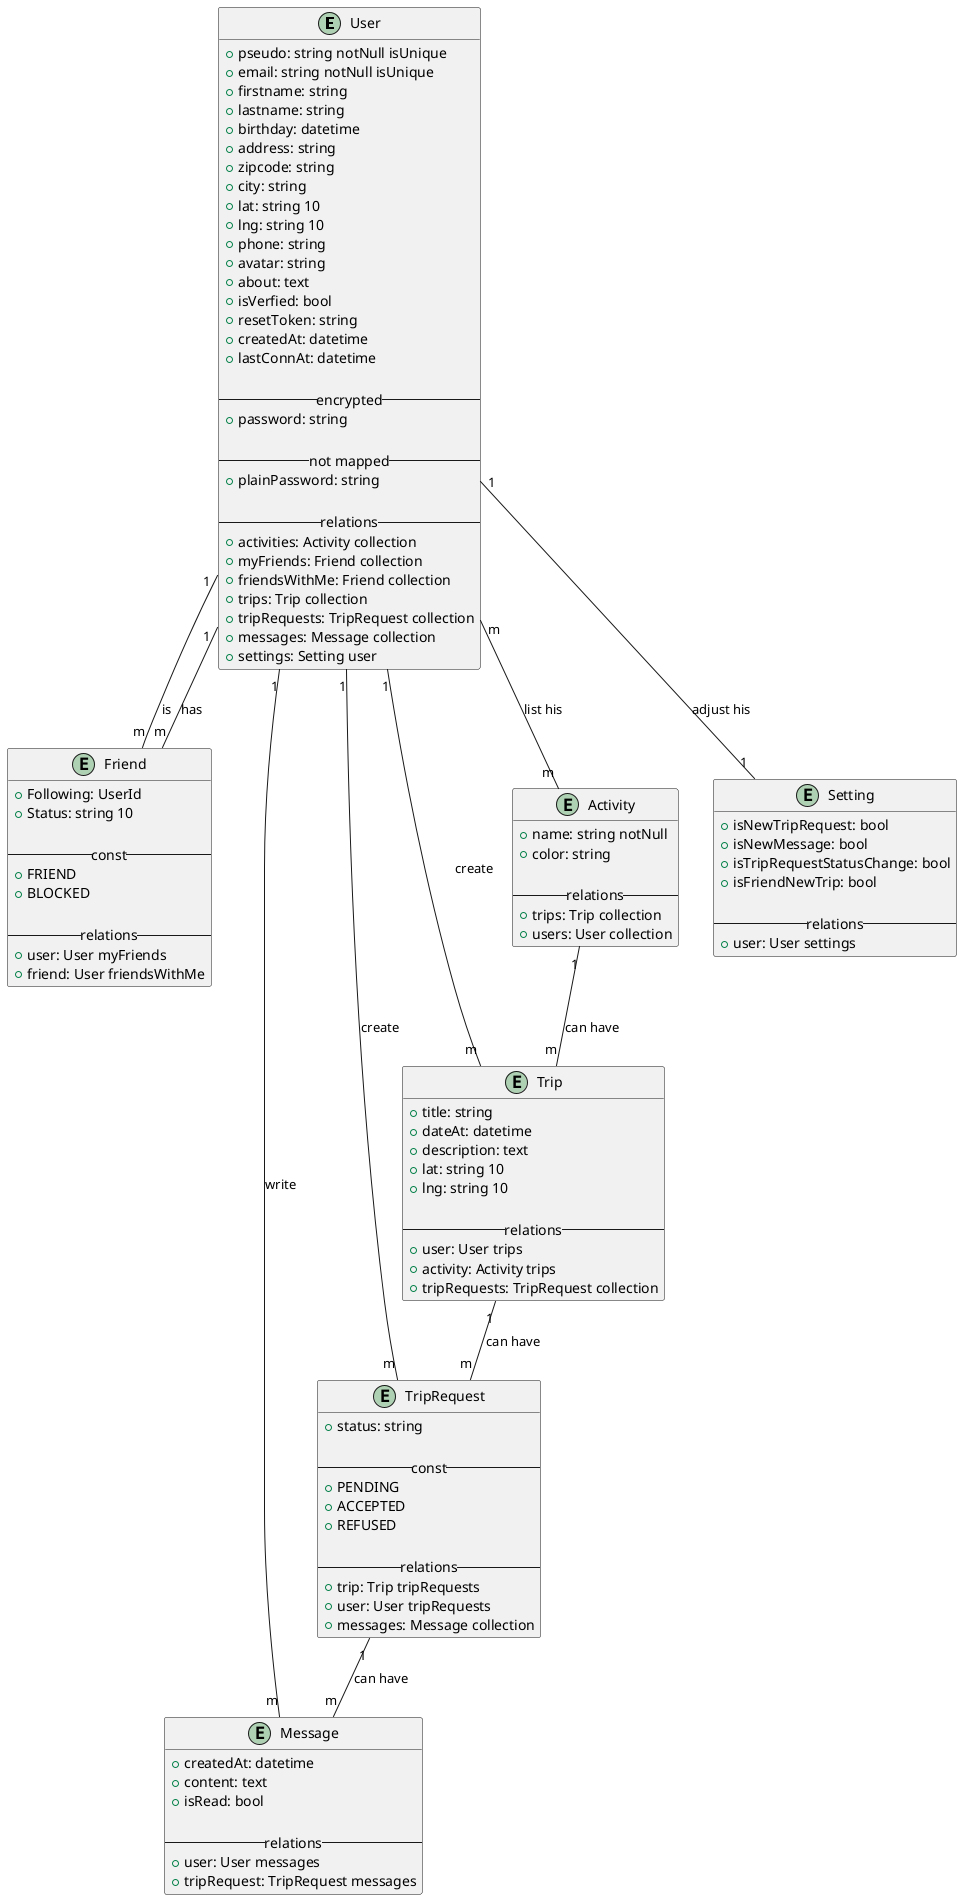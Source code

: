 @startuml entities

entity User {
  + pseudo: string notNull isUnique
  + email: string notNull isUnique
  + firstname: string 
  + lastname: string
  + birthday: datetime
  + address: string
  + zipcode: string
  + city: string
  + lat: string 10
  + lng: string 10
  + phone: string 
  + avatar: string
  + about: text
  + isVerfied: bool
  + resetToken: string
  + createdAt: datetime
  + lastConnAt: datetime

  -- encrypted --
  + password: string
    
  -- not mapped --
  + plainPassword: string
  
  -- relations --
  + activities: Activity collection
  + myFriends: Friend collection 
  + friendsWithMe: Friend collection 
  + trips: Trip collection 
  + tripRequests: TripRequest collection
  + messages: Message collection
  + settings: Setting user
}

entity Friend {
  + Following: UserId
  + Status: string 10
  
  -- const --
  + FRIEND
  + BLOCKED
  
  -- relations --
  + user: User myFriends
  + friend: User friendsWithMe
}

entity Trip {
  + title: string
  + dateAt: datetime
  + description: text
  + lat: string 10
  + lng: string 10
  
  -- relations --
  + user: User trips
  + activity: Activity trips
  + tripRequests: TripRequest collection
}

entity Message {
  + createdAt: datetime
  + content: text
  + isRead: bool
  
  -- relations --
  + user: User messages
  + tripRequest: TripRequest messages
}

entity Activity {
  + name: string notNull
  + color: string
  
  -- relations --
  + trips: Trip collection
  + users: User collection
}

entity TripRequest {
  + status: string
  
  -- const --
  + PENDING
  + ACCEPTED
  + REFUSED
        
  -- relations --
  + trip: Trip tripRequests
  + user: User tripRequests
  + messages: Message collection
}

entity Setting {
  + isNewTripRequest: bool
  + isNewMessage: bool
  + isTripRequestStatusChange: bool
  + isFriendNewTrip: bool
  
  -- relations --
  + user: User settings
}

User        "1" -- "m"      Friend : has
User        "1" -- "m"      Friend : is
User        "1" -- "m"      Trip : create
User        "1" -- "m"      TripRequest : create
User        "1" -- "m"      Message : write
User        "1" -- "1"      Setting : adjust his
User        "m" -- "m"      Activity : list his

Activity    "1" -- "m"      Trip : can have
Trip        "1" -- "m"      TripRequest : can have
TripRequest "1" -- "m"      Message : can have

@enduml